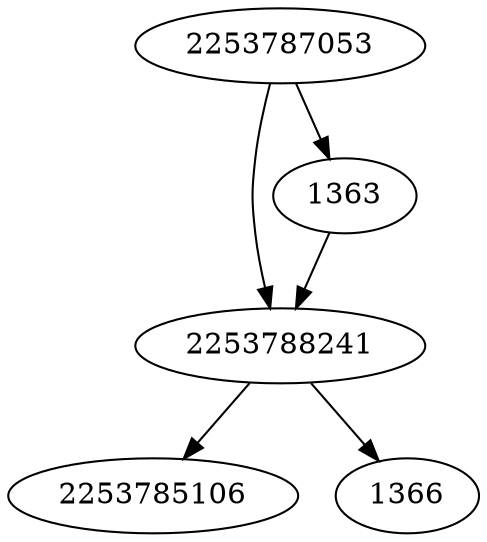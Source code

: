 strict digraph  {
2253787053;
2253788241;
2253785106;
1363;
1366;
2253787053 -> 1363;
2253787053 -> 2253788241;
2253788241 -> 2253785106;
2253788241 -> 1366;
1363 -> 2253788241;
}
